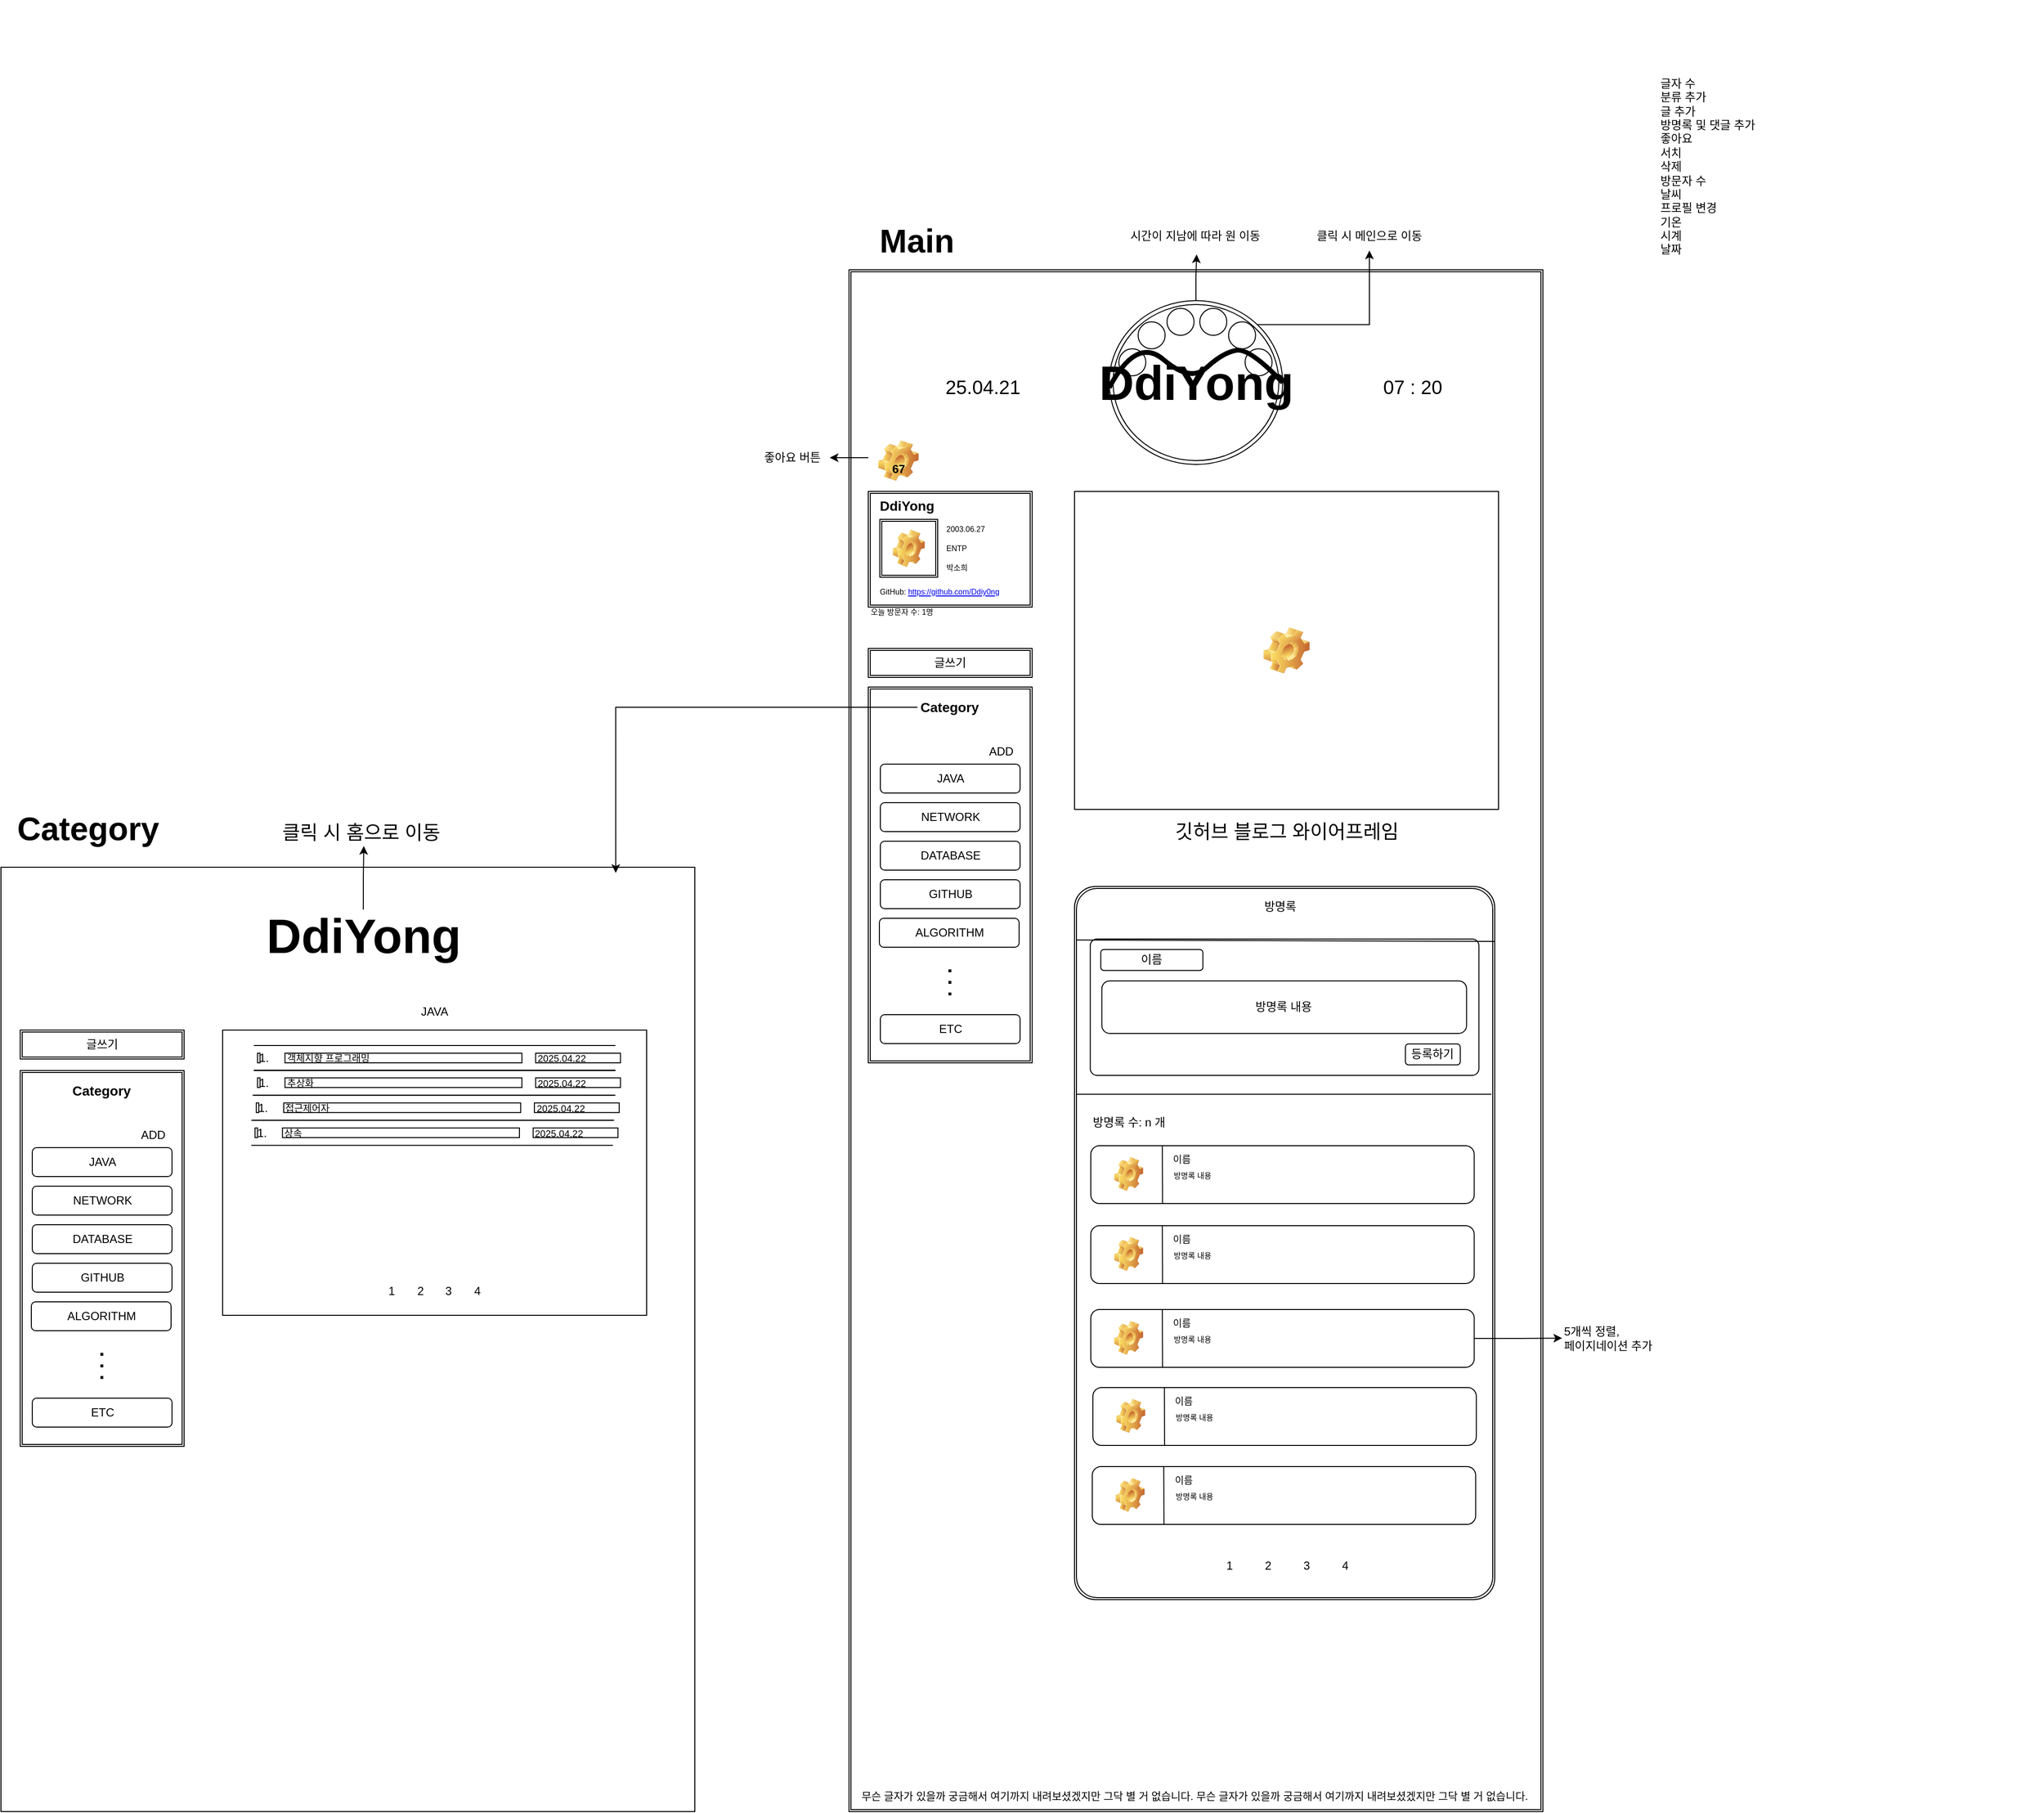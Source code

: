 <mxfile version="26.2.13">
  <diagram name="페이지-1" id="YrowKhC8XpGCi4Z3ZPlr">
    <mxGraphModel dx="5003" dy="3465" grid="1" gridSize="10" guides="1" tooltips="1" connect="1" arrows="1" fold="1" page="1" pageScale="1" pageWidth="827" pageHeight="1169" math="0" shadow="0">
      <root>
        <mxCell id="0" />
        <mxCell id="1" parent="0" />
        <mxCell id="Sn3K7tCNImUQR9wXchcU-63" value="시간이 지남에 따라 원 이동" style="text;html=1;align=left;verticalAlign=middle;whiteSpace=wrap;rounded=0;" parent="1" vertex="1">
          <mxGeometry x="650" y="210" width="140" height="30" as="geometry" />
        </mxCell>
        <mxCell id="Sn3K7tCNImUQR9wXchcU-102" value="Main" style="text;strokeColor=none;fillColor=none;html=1;fontSize=34;fontStyle=1;verticalAlign=middle;align=center;" parent="1" vertex="1">
          <mxGeometry x="360" y="200" width="140" height="60" as="geometry" />
        </mxCell>
        <mxCell id="Sn3K7tCNImUQR9wXchcU-20" value="" style="shape=ext;double=1;rounded=0;whiteSpace=wrap;html=1;movable=1;resizable=1;rotatable=1;deletable=1;editable=1;locked=0;connectable=1;" parent="1" vertex="1">
          <mxGeometry x="360" y="260" width="720" height="1600" as="geometry" />
        </mxCell>
        <mxCell id="Sn3K7tCNImUQR9wXchcU-21" value="" style="group;movable=1;resizable=1;rotatable=1;deletable=1;editable=1;locked=0;connectable=1;" parent="1" vertex="1" connectable="0">
          <mxGeometry x="380" y="490" width="170" height="160" as="geometry" />
        </mxCell>
        <mxCell id="Sn3K7tCNImUQR9wXchcU-5" value="" style="shape=ext;double=1;rounded=0;whiteSpace=wrap;html=1;movable=1;resizable=1;rotatable=1;deletable=1;editable=1;locked=0;connectable=1;" parent="Sn3K7tCNImUQR9wXchcU-21" vertex="1">
          <mxGeometry width="170" height="120" as="geometry" />
        </mxCell>
        <mxCell id="Sn3K7tCNImUQR9wXchcU-6" value="" style="shape=ext;double=1;rounded=0;whiteSpace=wrap;html=1;movable=1;resizable=1;rotatable=1;deletable=1;editable=1;locked=0;connectable=1;" parent="Sn3K7tCNImUQR9wXchcU-21" vertex="1">
          <mxGeometry y="163" width="170" height="30" as="geometry" />
        </mxCell>
        <mxCell id="Sn3K7tCNImUQR9wXchcU-10" value="DdiYong" style="text;html=1;align=left;verticalAlign=middle;whiteSpace=wrap;rounded=0;fontSize=14;fontStyle=1;movable=1;resizable=1;rotatable=1;deletable=1;editable=1;locked=0;connectable=1;" parent="Sn3K7tCNImUQR9wXchcU-21" vertex="1">
          <mxGeometry x="10" y="5" width="60" height="20" as="geometry" />
        </mxCell>
        <mxCell id="Sn3K7tCNImUQR9wXchcU-11" value="2003.06.27" style="text;html=1;align=left;verticalAlign=middle;whiteSpace=wrap;rounded=0;fontSize=8;movable=1;resizable=1;rotatable=1;deletable=1;editable=1;locked=0;connectable=1;" parent="Sn3K7tCNImUQR9wXchcU-21" vertex="1">
          <mxGeometry x="79" y="29" width="60" height="20" as="geometry" />
        </mxCell>
        <mxCell id="Sn3K7tCNImUQR9wXchcU-13" value="ENTP" style="text;html=1;align=left;verticalAlign=middle;whiteSpace=wrap;rounded=0;fontSize=8;movable=1;resizable=1;rotatable=1;deletable=1;editable=1;locked=0;connectable=1;" parent="Sn3K7tCNImUQR9wXchcU-21" vertex="1">
          <mxGeometry x="79" y="49" width="60" height="20" as="geometry" />
        </mxCell>
        <mxCell id="Sn3K7tCNImUQR9wXchcU-14" value="박소희" style="text;html=1;align=left;verticalAlign=middle;whiteSpace=wrap;rounded=0;fontSize=8;movable=1;resizable=1;rotatable=1;deletable=1;editable=1;locked=0;connectable=1;" parent="Sn3K7tCNImUQR9wXchcU-21" vertex="1">
          <mxGeometry x="79" y="69" width="60" height="20" as="geometry" />
        </mxCell>
        <mxCell id="Sn3K7tCNImUQR9wXchcU-15" value="GitHub:&amp;nbsp;&lt;a href=&quot;https://github.com/Ddiy0ng&quot;&gt;https://github.com/Ddiy0ng&lt;/a&gt;" style="text;html=1;align=left;verticalAlign=middle;whiteSpace=wrap;rounded=0;fontSize=8;movable=1;resizable=1;rotatable=1;deletable=1;editable=1;locked=0;connectable=1;" parent="Sn3K7tCNImUQR9wXchcU-21" vertex="1">
          <mxGeometry x="10" y="89" width="160" height="30" as="geometry" />
        </mxCell>
        <mxCell id="Sn3K7tCNImUQR9wXchcU-17" value="" style="group;movable=1;resizable=1;rotatable=1;deletable=1;editable=1;locked=0;connectable=1;" parent="Sn3K7tCNImUQR9wXchcU-21" vertex="1" connectable="0">
          <mxGeometry x="12" y="29" width="60" height="60" as="geometry" />
        </mxCell>
        <mxCell id="Sn3K7tCNImUQR9wXchcU-8" value="" style="shape=ext;double=1;rounded=0;whiteSpace=wrap;html=1;movable=1;resizable=1;rotatable=1;deletable=1;editable=1;locked=0;connectable=1;" parent="Sn3K7tCNImUQR9wXchcU-17" vertex="1">
          <mxGeometry width="60" height="60" as="geometry" />
        </mxCell>
        <mxCell id="Sn3K7tCNImUQR9wXchcU-16" value="" style="shape=image;html=1;verticalLabelPosition=bottom;verticalAlign=top;imageAspect=1;aspect=fixed;image=img/clipart/Gear_128x128.png;movable=1;resizable=1;rotatable=1;deletable=1;editable=1;locked=0;connectable=1;" parent="Sn3K7tCNImUQR9wXchcU-17" vertex="1">
          <mxGeometry x="13.37" y="10.5" width="33.25" height="39" as="geometry" />
        </mxCell>
        <mxCell id="Pu8GZ8M2YugxNcWVV9vY-5" value="글쓰기" style="text;html=1;align=center;verticalAlign=middle;whiteSpace=wrap;rounded=0;" vertex="1" parent="Sn3K7tCNImUQR9wXchcU-21">
          <mxGeometry x="55" y="163" width="60" height="30" as="geometry" />
        </mxCell>
        <mxCell id="Sn3K7tCNImUQR9wXchcU-4" value="" style="shape=ext;double=1;rounded=0;whiteSpace=wrap;html=1;movable=1;resizable=1;rotatable=1;deletable=1;editable=1;locked=0;connectable=1;" parent="1" vertex="1">
          <mxGeometry x="380" y="693" width="170" height="390" as="geometry" />
        </mxCell>
        <mxCell id="Sn3K7tCNImUQR9wXchcU-27" value="무슨 글자가 있을까 궁금해서 여기까지 내려보셨겠지만 그닥 별 거 없습니다. 무슨 글자가 있을까 궁금해서 여기까지 내려보셨겠지만 그닥 별 거 없습니다." style="text;html=1;align=left;verticalAlign=middle;whiteSpace=wrap;rounded=0;fontSize=11;movable=1;resizable=1;rotatable=1;deletable=1;editable=1;locked=0;connectable=1;" parent="1" vertex="1">
          <mxGeometry x="371" y="1830" width="698" height="27" as="geometry" />
        </mxCell>
        <mxCell id="Sn3K7tCNImUQR9wXchcU-22" value="&lt;font style=&quot;font-size: 20px;&quot;&gt;깃허브 블로그 와이어프레임&lt;/font&gt;" style="icon;html=1;image=img/clipart/Gear_128x128.png;rounded=0;movable=1;resizable=1;rotatable=1;deletable=1;editable=1;locked=0;connectable=1;" parent="1" vertex="1">
          <mxGeometry x="594" y="490" width="440" height="330" as="geometry" />
        </mxCell>
        <mxCell id="Sn3K7tCNImUQR9wXchcU-45" value="" style="group" parent="1" vertex="1" connectable="0">
          <mxGeometry x="630" y="292" width="180" height="178" as="geometry" />
        </mxCell>
        <mxCell id="Sn3K7tCNImUQR9wXchcU-41" value="" style="ellipse;shape=doubleEllipse;whiteSpace=wrap;html=1;container=1;" parent="Sn3K7tCNImUQR9wXchcU-45" vertex="1">
          <mxGeometry width="180" height="170" as="geometry" />
        </mxCell>
        <mxCell id="Sn3K7tCNImUQR9wXchcU-56" value="" style="ellipse;whiteSpace=wrap;html=1;aspect=fixed;" parent="Sn3K7tCNImUQR9wXchcU-41" vertex="1">
          <mxGeometry x="123.88" y="22" width="28" height="28" as="geometry" />
        </mxCell>
        <mxCell id="Sn3K7tCNImUQR9wXchcU-58" value="" style="ellipse;whiteSpace=wrap;html=1;aspect=fixed;" parent="Sn3K7tCNImUQR9wXchcU-41" vertex="1">
          <mxGeometry x="94" y="8" width="28" height="28" as="geometry" />
        </mxCell>
        <mxCell id="Sn3K7tCNImUQR9wXchcU-60" value="" style="ellipse;whiteSpace=wrap;html=1;aspect=fixed;" parent="Sn3K7tCNImUQR9wXchcU-41" vertex="1">
          <mxGeometry x="30" y="22" width="28" height="28" as="geometry" />
        </mxCell>
        <mxCell id="Sn3K7tCNImUQR9wXchcU-52" value="" style="ellipse;whiteSpace=wrap;html=1;aspect=fixed;" parent="Sn3K7tCNImUQR9wXchcU-45" vertex="1">
          <mxGeometry x="141" y="50" width="28" height="28" as="geometry" />
        </mxCell>
        <mxCell id="Sn3K7tCNImUQR9wXchcU-59" value="" style="ellipse;whiteSpace=wrap;html=1;aspect=fixed;" parent="Sn3K7tCNImUQR9wXchcU-45" vertex="1">
          <mxGeometry x="60" y="8" width="28" height="28" as="geometry" />
        </mxCell>
        <mxCell id="Sn3K7tCNImUQR9wXchcU-61" value="" style="ellipse;whiteSpace=wrap;html=1;aspect=fixed;" parent="Sn3K7tCNImUQR9wXchcU-45" vertex="1">
          <mxGeometry x="10" y="50" width="28" height="28" as="geometry" />
        </mxCell>
        <mxCell id="Sn3K7tCNImUQR9wXchcU-34" value="" style="curved=1;endArrow=none;html=1;rounded=0;startFill=0;strokeColor=light-dark(#000000,#0C376B);strokeWidth=5;entryX=1;entryY=0.5;entryDx=0;entryDy=0;" parent="Sn3K7tCNImUQR9wXchcU-45" target="Sn3K7tCNImUQR9wXchcU-41" edge="1">
          <mxGeometry width="50" height="50" relative="1" as="geometry">
            <mxPoint y="90.312" as="sourcePoint" />
            <mxPoint x="168.188" y="85" as="targetPoint" />
            <Array as="points">
              <mxPoint x="28.125" y="37.188" />
              <mxPoint x="84.375" y="85" />
              <mxPoint x="117.562" y="54.188" />
              <mxPoint x="145.688" y="48.875" />
            </Array>
          </mxGeometry>
        </mxCell>
        <mxCell id="Sn3K7tCNImUQR9wXchcU-42" value="DdiYong" style="text;strokeColor=none;fillColor=none;html=1;fontSize=50;fontStyle=1;verticalAlign=middle;align=center;movable=1;resizable=1;rotatable=1;deletable=1;editable=1;locked=0;connectable=1;" parent="Sn3K7tCNImUQR9wXchcU-45" vertex="1">
          <mxGeometry x="28.125" y="58.443" width="123.75" height="53.125" as="geometry" />
        </mxCell>
        <mxCell id="Sn3K7tCNImUQR9wXchcU-53" value="07 : 20" style="text;html=1;align=center;verticalAlign=middle;whiteSpace=wrap;rounded=0;fontSize=20;" parent="1" vertex="1">
          <mxGeometry x="880" y="341" width="130" height="80" as="geometry" />
        </mxCell>
        <mxCell id="Sn3K7tCNImUQR9wXchcU-54" value="25.04.21" style="text;html=1;align=center;verticalAlign=middle;whiteSpace=wrap;rounded=0;fontSize=20;" parent="1" vertex="1">
          <mxGeometry x="434" y="341" width="130" height="80" as="geometry" />
        </mxCell>
        <mxCell id="Sn3K7tCNImUQR9wXchcU-99" value="" style="group" parent="1" vertex="1" connectable="0">
          <mxGeometry x="594" y="900" width="436.0" height="840" as="geometry" />
        </mxCell>
        <mxCell id="Sn3K7tCNImUQR9wXchcU-67" value="" style="shape=ext;double=1;rounded=1;whiteSpace=wrap;html=1;arcSize=5;" parent="Sn3K7tCNImUQR9wXchcU-99" vertex="1">
          <mxGeometry width="436" height="740" as="geometry" />
        </mxCell>
        <mxCell id="Sn3K7tCNImUQR9wXchcU-79" value="" style="group" parent="Sn3K7tCNImUQR9wXchcU-99" connectable="0" vertex="1">
          <mxGeometry x="2.06" y="4.356" width="430.55" height="211.244" as="geometry" />
        </mxCell>
        <mxCell id="Sn3K7tCNImUQR9wXchcU-80" value="방명록" style="text;html=1;align=center;verticalAlign=middle;whiteSpace=wrap;rounded=0;" parent="Sn3K7tCNImUQR9wXchcU-79" vertex="1">
          <mxGeometry x="179.305" width="65.4" height="32.667" as="geometry" />
        </mxCell>
        <mxCell id="Sn3K7tCNImUQR9wXchcU-82" value="" style="group" parent="Sn3K7tCNImUQR9wXchcU-79" vertex="1" connectable="0">
          <mxGeometry x="14.29" y="50.089" width="403.3" height="141.556" as="geometry" />
        </mxCell>
        <mxCell id="Sn3K7tCNImUQR9wXchcU-83" value="" style="rounded=1;whiteSpace=wrap;html=1;arcSize=5;" parent="Sn3K7tCNImUQR9wXchcU-82" vertex="1">
          <mxGeometry width="403.3" height="141.556" as="geometry" />
        </mxCell>
        <mxCell id="Sn3K7tCNImUQR9wXchcU-84" value="방명록 내용" style="rounded=1;whiteSpace=wrap;html=1;" parent="Sn3K7tCNImUQR9wXchcU-82" vertex="1">
          <mxGeometry x="11.99" y="43.556" width="378.47" height="54.444" as="geometry" />
        </mxCell>
        <mxCell id="Sn3K7tCNImUQR9wXchcU-85" value="이름" style="rounded=1;whiteSpace=wrap;html=1;" parent="Sn3K7tCNImUQR9wXchcU-82" vertex="1">
          <mxGeometry x="10.9" y="10.889" width="105.97" height="21.778" as="geometry" />
        </mxCell>
        <mxCell id="Sn3K7tCNImUQR9wXchcU-86" value="등록하기" style="rounded=1;whiteSpace=wrap;html=1;" parent="Sn3K7tCNImUQR9wXchcU-82" vertex="1">
          <mxGeometry x="327" y="108.889" width="56.92" height="21.778" as="geometry" />
        </mxCell>
        <mxCell id="Sn3K7tCNImUQR9wXchcU-87" value="" style="endArrow=none;html=1;rounded=0;" parent="Sn3K7tCNImUQR9wXchcU-79" edge="1">
          <mxGeometry width="50" height="50" relative="1" as="geometry">
            <mxPoint y="211.244" as="sourcePoint" />
            <mxPoint x="430.55" y="211.244" as="targetPoint" />
          </mxGeometry>
        </mxCell>
        <mxCell id="Sn3K7tCNImUQR9wXchcU-88" value="" style="group" parent="Sn3K7tCNImUQR9wXchcU-99" vertex="1" connectable="0">
          <mxGeometry x="16.9" y="269.002" width="414.2" height="142.314" as="geometry" />
        </mxCell>
        <mxCell id="Sn3K7tCNImUQR9wXchcU-202" value="" style="group" parent="Sn3K7tCNImUQR9wXchcU-88" vertex="1" connectable="0">
          <mxGeometry y="-1.997" width="397.85" height="61.997" as="geometry" />
        </mxCell>
        <mxCell id="Sn3K7tCNImUQR9wXchcU-90" value="" style="rounded=1;whiteSpace=wrap;html=1;container=0;" parent="Sn3K7tCNImUQR9wXchcU-202" vertex="1">
          <mxGeometry y="1.997" width="397.85" height="60" as="geometry" />
        </mxCell>
        <mxCell id="Sn3K7tCNImUQR9wXchcU-92" value="이름" style="text;html=1;align=center;verticalAlign=middle;whiteSpace=wrap;rounded=0;fontSize=10;container=0;" parent="Sn3K7tCNImUQR9wXchcU-202" vertex="1">
          <mxGeometry x="62.2" width="65.4" height="32.667" as="geometry" />
        </mxCell>
        <mxCell id="Sn3K7tCNImUQR9wXchcU-73" value="방명록 내용" style="text;html=1;align=center;verticalAlign=middle;whiteSpace=wrap;rounded=0;fontSize=8;container=0;" parent="Sn3K7tCNImUQR9wXchcU-202" vertex="1">
          <mxGeometry x="40.2" y="16.331" width="130.8" height="32.667" as="geometry" />
        </mxCell>
        <mxCell id="Sn3K7tCNImUQR9wXchcU-199" value="" style="endArrow=none;html=1;rounded=0;exitX=0.187;exitY=0.994;exitDx=0;exitDy=0;exitPerimeter=0;" parent="Sn3K7tCNImUQR9wXchcU-202" source="Sn3K7tCNImUQR9wXchcU-90" edge="1">
          <mxGeometry width="50" height="50" relative="1" as="geometry">
            <mxPoint x="74.2" y="58.974" as="sourcePoint" />
            <mxPoint x="74.2" y="1.974" as="targetPoint" />
          </mxGeometry>
        </mxCell>
        <mxCell id="Sn3K7tCNImUQR9wXchcU-200" value="" style="shape=image;html=1;verticalLabelPosition=bottom;verticalAlign=top;imageAspect=1;aspect=fixed;image=img/clipart/Gear_128x128.png;container=0;" parent="Sn3K7tCNImUQR9wXchcU-202" vertex="1">
          <mxGeometry x="24.2" y="13.657" width="30.13" height="35.34" as="geometry" />
        </mxCell>
        <mxCell id="Sn3K7tCNImUQR9wXchcU-81" value="" style="endArrow=none;html=1;rounded=0;exitX=0.004;exitY=0.075;exitDx=0;exitDy=0;exitPerimeter=0;elbow=vertical;entryX=1.001;entryY=0.077;entryDx=0;entryDy=0;entryPerimeter=0;" parent="Sn3K7tCNImUQR9wXchcU-99" source="Sn3K7tCNImUQR9wXchcU-67" target="Sn3K7tCNImUQR9wXchcU-67" edge="1">
          <mxGeometry width="50" height="50" relative="1" as="geometry">
            <mxPoint x="13.08" y="26.863" as="sourcePoint" />
            <mxPoint x="425.1" y="27.222" as="targetPoint" />
          </mxGeometry>
        </mxCell>
        <mxCell id="Sn3K7tCNImUQR9wXchcU-201" value="방명록 수: n 개" style="text;html=1;align=left;verticalAlign=middle;whiteSpace=wrap;rounded=0;" parent="Sn3K7tCNImUQR9wXchcU-99" vertex="1">
          <mxGeometry x="16.9" y="230" width="143.1" height="30" as="geometry" />
        </mxCell>
        <mxCell id="Sn3K7tCNImUQR9wXchcU-204" value="" style="group" parent="Sn3K7tCNImUQR9wXchcU-99" vertex="1" connectable="0">
          <mxGeometry x="16.9" y="349.996" width="397.85" height="61.997" as="geometry" />
        </mxCell>
        <mxCell id="Sn3K7tCNImUQR9wXchcU-205" value="" style="rounded=1;whiteSpace=wrap;html=1;container=0;" parent="Sn3K7tCNImUQR9wXchcU-204" vertex="1">
          <mxGeometry y="1.997" width="397.85" height="60" as="geometry" />
        </mxCell>
        <mxCell id="Sn3K7tCNImUQR9wXchcU-206" value="이름" style="text;html=1;align=center;verticalAlign=middle;whiteSpace=wrap;rounded=0;fontSize=10;container=0;" parent="Sn3K7tCNImUQR9wXchcU-204" vertex="1">
          <mxGeometry x="62.2" width="65.4" height="32.667" as="geometry" />
        </mxCell>
        <mxCell id="Sn3K7tCNImUQR9wXchcU-207" value="방명록 내용" style="text;html=1;align=center;verticalAlign=middle;whiteSpace=wrap;rounded=0;fontSize=8;container=0;" parent="Sn3K7tCNImUQR9wXchcU-204" vertex="1">
          <mxGeometry x="40.2" y="16.331" width="130.8" height="32.667" as="geometry" />
        </mxCell>
        <mxCell id="Sn3K7tCNImUQR9wXchcU-208" value="" style="endArrow=none;html=1;rounded=0;exitX=0.187;exitY=0.994;exitDx=0;exitDy=0;exitPerimeter=0;" parent="Sn3K7tCNImUQR9wXchcU-204" source="Sn3K7tCNImUQR9wXchcU-205" edge="1">
          <mxGeometry width="50" height="50" relative="1" as="geometry">
            <mxPoint x="74.2" y="58.974" as="sourcePoint" />
            <mxPoint x="74.2" y="1.974" as="targetPoint" />
          </mxGeometry>
        </mxCell>
        <mxCell id="Sn3K7tCNImUQR9wXchcU-209" value="" style="shape=image;html=1;verticalLabelPosition=bottom;verticalAlign=top;imageAspect=1;aspect=fixed;image=img/clipart/Gear_128x128.png;container=0;" parent="Sn3K7tCNImUQR9wXchcU-204" vertex="1">
          <mxGeometry x="24.2" y="13.657" width="30.13" height="35.34" as="geometry" />
        </mxCell>
        <mxCell id="Sn3K7tCNImUQR9wXchcU-210" value="" style="group" parent="Sn3K7tCNImUQR9wXchcU-99" vertex="1" connectable="0">
          <mxGeometry x="16.9" y="436.996" width="397.85" height="61.997" as="geometry" />
        </mxCell>
        <mxCell id="Sn3K7tCNImUQR9wXchcU-211" value="" style="rounded=1;whiteSpace=wrap;html=1;container=0;" parent="Sn3K7tCNImUQR9wXchcU-210" vertex="1">
          <mxGeometry y="1.997" width="397.85" height="60" as="geometry" />
        </mxCell>
        <mxCell id="Sn3K7tCNImUQR9wXchcU-212" value="이름" style="text;html=1;align=center;verticalAlign=middle;whiteSpace=wrap;rounded=0;fontSize=10;container=0;" parent="Sn3K7tCNImUQR9wXchcU-210" vertex="1">
          <mxGeometry x="62.2" width="65.4" height="32.667" as="geometry" />
        </mxCell>
        <mxCell id="Sn3K7tCNImUQR9wXchcU-213" value="방명록 내용" style="text;html=1;align=center;verticalAlign=middle;whiteSpace=wrap;rounded=0;fontSize=8;container=0;" parent="Sn3K7tCNImUQR9wXchcU-210" vertex="1">
          <mxGeometry x="40.2" y="16.331" width="130.8" height="32.667" as="geometry" />
        </mxCell>
        <mxCell id="Sn3K7tCNImUQR9wXchcU-214" value="" style="endArrow=none;html=1;rounded=0;exitX=0.187;exitY=0.994;exitDx=0;exitDy=0;exitPerimeter=0;" parent="Sn3K7tCNImUQR9wXchcU-210" source="Sn3K7tCNImUQR9wXchcU-211" edge="1">
          <mxGeometry width="50" height="50" relative="1" as="geometry">
            <mxPoint x="74.2" y="58.974" as="sourcePoint" />
            <mxPoint x="74.2" y="1.974" as="targetPoint" />
          </mxGeometry>
        </mxCell>
        <mxCell id="Sn3K7tCNImUQR9wXchcU-215" value="" style="shape=image;html=1;verticalLabelPosition=bottom;verticalAlign=top;imageAspect=1;aspect=fixed;image=img/clipart/Gear_128x128.png;container=0;" parent="Sn3K7tCNImUQR9wXchcU-210" vertex="1">
          <mxGeometry x="24.2" y="13.657" width="30.13" height="35.34" as="geometry" />
        </mxCell>
        <mxCell id="Sn3K7tCNImUQR9wXchcU-216" value="" style="group" parent="Sn3K7tCNImUQR9wXchcU-99" vertex="1" connectable="0">
          <mxGeometry x="19.07" y="517.996" width="397.85" height="61.997" as="geometry" />
        </mxCell>
        <mxCell id="Sn3K7tCNImUQR9wXchcU-217" value="" style="rounded=1;whiteSpace=wrap;html=1;container=0;" parent="Sn3K7tCNImUQR9wXchcU-216" vertex="1">
          <mxGeometry y="1.997" width="397.85" height="60" as="geometry" />
        </mxCell>
        <mxCell id="Sn3K7tCNImUQR9wXchcU-218" value="이름" style="text;html=1;align=center;verticalAlign=middle;whiteSpace=wrap;rounded=0;fontSize=10;container=0;" parent="Sn3K7tCNImUQR9wXchcU-216" vertex="1">
          <mxGeometry x="62.2" width="65.4" height="32.667" as="geometry" />
        </mxCell>
        <mxCell id="Sn3K7tCNImUQR9wXchcU-219" value="방명록 내용" style="text;html=1;align=center;verticalAlign=middle;whiteSpace=wrap;rounded=0;fontSize=8;container=0;" parent="Sn3K7tCNImUQR9wXchcU-216" vertex="1">
          <mxGeometry x="40.2" y="16.331" width="130.8" height="32.667" as="geometry" />
        </mxCell>
        <mxCell id="Sn3K7tCNImUQR9wXchcU-220" value="" style="endArrow=none;html=1;rounded=0;exitX=0.187;exitY=0.994;exitDx=0;exitDy=0;exitPerimeter=0;" parent="Sn3K7tCNImUQR9wXchcU-216" source="Sn3K7tCNImUQR9wXchcU-217" edge="1">
          <mxGeometry width="50" height="50" relative="1" as="geometry">
            <mxPoint x="74.2" y="58.974" as="sourcePoint" />
            <mxPoint x="74.2" y="1.974" as="targetPoint" />
          </mxGeometry>
        </mxCell>
        <mxCell id="Sn3K7tCNImUQR9wXchcU-221" value="" style="shape=image;html=1;verticalLabelPosition=bottom;verticalAlign=top;imageAspect=1;aspect=fixed;image=img/clipart/Gear_128x128.png;container=0;" parent="Sn3K7tCNImUQR9wXchcU-216" vertex="1">
          <mxGeometry x="24.2" y="13.657" width="30.13" height="35.34" as="geometry" />
        </mxCell>
        <mxCell id="Sn3K7tCNImUQR9wXchcU-222" value="" style="group" parent="Sn3K7tCNImUQR9wXchcU-99" vertex="1" connectable="0">
          <mxGeometry x="18.41" y="599.996" width="397.85" height="61.997" as="geometry" />
        </mxCell>
        <mxCell id="Sn3K7tCNImUQR9wXchcU-223" value="" style="rounded=1;whiteSpace=wrap;html=1;container=0;" parent="Sn3K7tCNImUQR9wXchcU-222" vertex="1">
          <mxGeometry y="1.997" width="397.85" height="60" as="geometry" />
        </mxCell>
        <mxCell id="Sn3K7tCNImUQR9wXchcU-224" value="이름" style="text;html=1;align=center;verticalAlign=middle;whiteSpace=wrap;rounded=0;fontSize=10;container=0;" parent="Sn3K7tCNImUQR9wXchcU-222" vertex="1">
          <mxGeometry x="62.2" width="65.4" height="32.667" as="geometry" />
        </mxCell>
        <mxCell id="Sn3K7tCNImUQR9wXchcU-225" value="방명록 내용" style="text;html=1;align=center;verticalAlign=middle;whiteSpace=wrap;rounded=0;fontSize=8;container=0;" parent="Sn3K7tCNImUQR9wXchcU-222" vertex="1">
          <mxGeometry x="40.2" y="16.331" width="130.8" height="32.667" as="geometry" />
        </mxCell>
        <mxCell id="Sn3K7tCNImUQR9wXchcU-226" value="" style="endArrow=none;html=1;rounded=0;exitX=0.187;exitY=0.994;exitDx=0;exitDy=0;exitPerimeter=0;" parent="Sn3K7tCNImUQR9wXchcU-222" source="Sn3K7tCNImUQR9wXchcU-223" edge="1">
          <mxGeometry width="50" height="50" relative="1" as="geometry">
            <mxPoint x="74.2" y="58.974" as="sourcePoint" />
            <mxPoint x="74.2" y="1.974" as="targetPoint" />
          </mxGeometry>
        </mxCell>
        <mxCell id="Sn3K7tCNImUQR9wXchcU-227" value="" style="shape=image;html=1;verticalLabelPosition=bottom;verticalAlign=top;imageAspect=1;aspect=fixed;image=img/clipart/Gear_128x128.png;container=0;" parent="Sn3K7tCNImUQR9wXchcU-222" vertex="1">
          <mxGeometry x="24.2" y="13.657" width="30.13" height="35.34" as="geometry" />
        </mxCell>
        <mxCell id="Sn3K7tCNImUQR9wXchcU-177" value="" style="group" parent="1" vertex="1" connectable="0">
          <mxGeometry x="745" y="1590" width="140" height="30" as="geometry" />
        </mxCell>
        <mxCell id="Sn3K7tCNImUQR9wXchcU-104" value="1" style="text;html=1;align=center;verticalAlign=middle;whiteSpace=wrap;rounded=0;" parent="Sn3K7tCNImUQR9wXchcU-177" vertex="1">
          <mxGeometry width="20" height="30" as="geometry" />
        </mxCell>
        <mxCell id="Sn3K7tCNImUQR9wXchcU-105" value="2" style="text;html=1;align=center;verticalAlign=middle;whiteSpace=wrap;rounded=0;" parent="Sn3K7tCNImUQR9wXchcU-177" vertex="1">
          <mxGeometry x="40" width="20" height="30" as="geometry" />
        </mxCell>
        <mxCell id="Sn3K7tCNImUQR9wXchcU-108" value="3" style="text;html=1;align=center;verticalAlign=middle;whiteSpace=wrap;rounded=0;" parent="Sn3K7tCNImUQR9wXchcU-177" vertex="1">
          <mxGeometry x="80" width="20" height="30" as="geometry" />
        </mxCell>
        <mxCell id="Sn3K7tCNImUQR9wXchcU-174" value="4" style="text;html=1;align=center;verticalAlign=middle;whiteSpace=wrap;rounded=0;" parent="Sn3K7tCNImUQR9wXchcU-177" vertex="1">
          <mxGeometry x="120" width="20" height="30" as="geometry" />
        </mxCell>
        <mxCell id="Sn3K7tCNImUQR9wXchcU-179" value="클릭 시 메인으로 이동" style="text;html=1;align=center;verticalAlign=middle;whiteSpace=wrap;rounded=0;" parent="1" vertex="1">
          <mxGeometry x="840" y="210" width="120" height="30" as="geometry" />
        </mxCell>
        <mxCell id="Sn3K7tCNImUQR9wXchcU-178" style="edgeStyle=orthogonalEdgeStyle;rounded=0;orthogonalLoop=1;jettySize=auto;html=1;exitX=1;exitY=0;exitDx=0;exitDy=0;" parent="1" source="Sn3K7tCNImUQR9wXchcU-41" target="Sn3K7tCNImUQR9wXchcU-179" edge="1">
          <mxGeometry relative="1" as="geometry">
            <mxPoint x="930" y="190" as="targetPoint" />
          </mxGeometry>
        </mxCell>
        <mxCell id="Sn3K7tCNImUQR9wXchcU-65" style="edgeStyle=orthogonalEdgeStyle;rounded=0;orthogonalLoop=1;jettySize=auto;html=1;exitX=0.5;exitY=0;exitDx=0;exitDy=0;entryX=0.505;entryY=1.135;entryDx=0;entryDy=0;entryPerimeter=0;" parent="1" source="Sn3K7tCNImUQR9wXchcU-41" target="Sn3K7tCNImUQR9wXchcU-63" edge="1">
          <mxGeometry relative="1" as="geometry" />
        </mxCell>
        <mxCell id="Sn3K7tCNImUQR9wXchcU-181" value="Category" style="text;strokeColor=none;fillColor=none;html=1;fontSize=14;fontStyle=1;verticalAlign=middle;align=center;" parent="1" vertex="1">
          <mxGeometry x="431" y="694" width="66" height="40" as="geometry" />
        </mxCell>
        <mxCell id="Sn3K7tCNImUQR9wXchcU-186" value="JAVA" style="rounded=1;whiteSpace=wrap;html=1;" parent="1" vertex="1">
          <mxGeometry x="392.5" y="773" width="145" height="30" as="geometry" />
        </mxCell>
        <mxCell id="Sn3K7tCNImUQR9wXchcU-187" value="NETWORK" style="rounded=1;whiteSpace=wrap;html=1;" parent="1" vertex="1">
          <mxGeometry x="392.5" y="813" width="145" height="30" as="geometry" />
        </mxCell>
        <mxCell id="Sn3K7tCNImUQR9wXchcU-189" value="ALGORITHM" style="rounded=1;whiteSpace=wrap;html=1;" parent="1" vertex="1">
          <mxGeometry x="391.5" y="933" width="145" height="30" as="geometry" />
        </mxCell>
        <mxCell id="Sn3K7tCNImUQR9wXchcU-190" value="GITHUB" style="rounded=1;whiteSpace=wrap;html=1;" parent="1" vertex="1">
          <mxGeometry x="392.5" y="893" width="145" height="30" as="geometry" />
        </mxCell>
        <mxCell id="Sn3K7tCNImUQR9wXchcU-191" value="DATABASE" style="rounded=1;whiteSpace=wrap;html=1;" parent="1" vertex="1">
          <mxGeometry x="392.5" y="853" width="145" height="30" as="geometry" />
        </mxCell>
        <mxCell id="Sn3K7tCNImUQR9wXchcU-193" value="" style="endArrow=none;dashed=1;html=1;dashPattern=1 3;strokeWidth=3;rounded=0;spacing=6;" parent="1" edge="1">
          <mxGeometry width="50" height="50" relative="1" as="geometry">
            <mxPoint x="464.69" y="1013" as="sourcePoint" />
            <mxPoint x="464.69" y="983" as="targetPoint" />
          </mxGeometry>
        </mxCell>
        <mxCell id="Sn3K7tCNImUQR9wXchcU-194" value="ETC" style="rounded=1;whiteSpace=wrap;html=1;" parent="1" vertex="1">
          <mxGeometry x="392.5" y="1033" width="145" height="30" as="geometry" />
        </mxCell>
        <mxCell id="Sn3K7tCNImUQR9wXchcU-195" value="ADD" style="text;html=1;align=center;verticalAlign=middle;whiteSpace=wrap;rounded=0;fontSize=12;" parent="1" vertex="1">
          <mxGeometry x="500" y="750" width="35.5" height="20" as="geometry" />
        </mxCell>
        <mxCell id="Sn3K7tCNImUQR9wXchcU-229" value="글자 수&lt;div&gt;분류 추가&lt;/div&gt;&lt;div&gt;글 추가&lt;/div&gt;&lt;div&gt;방명록 및 댓글 추가&lt;/div&gt;&lt;div&gt;좋아요&lt;/div&gt;&lt;div&gt;서치&lt;/div&gt;&lt;div&gt;삭제&lt;/div&gt;&lt;div&gt;방문자 수&lt;/div&gt;&lt;div&gt;날씨&lt;/div&gt;&lt;div&gt;프로필 변경&lt;/div&gt;&lt;div&gt;기온&lt;/div&gt;&lt;div&gt;시계&lt;/div&gt;&lt;div&gt;날짜&lt;/div&gt;&lt;div&gt;&lt;br&gt;&lt;/div&gt;" style="text;html=1;align=left;verticalAlign=middle;whiteSpace=wrap;rounded=0;" parent="1" vertex="1">
          <mxGeometry x="1200" y="-20" width="399" height="360" as="geometry" />
        </mxCell>
        <mxCell id="Pu8GZ8M2YugxNcWVV9vY-3" style="edgeStyle=orthogonalEdgeStyle;rounded=0;orthogonalLoop=1;jettySize=auto;html=1;exitX=0;exitY=0.5;exitDx=0;exitDy=0;entryX=1;entryY=0.5;entryDx=0;entryDy=0;" edge="1" parent="1" source="Pu8GZ8M2YugxNcWVV9vY-1" target="Pu8GZ8M2YugxNcWVV9vY-2">
          <mxGeometry relative="1" as="geometry" />
        </mxCell>
        <mxCell id="Pu8GZ8M2YugxNcWVV9vY-1" value="67" style="label;whiteSpace=wrap;html=1;align=center;verticalAlign=bottom;spacingLeft=0;spacingBottom=4;imageAlign=center;imageVerticalAlign=top;image=img/clipart/Gear_128x128.png;strokeColor=none;" vertex="1" parent="1">
          <mxGeometry x="380" y="430" width="62.5" height="50" as="geometry" />
        </mxCell>
        <mxCell id="Pu8GZ8M2YugxNcWVV9vY-2" value="좋아요 버튼" style="text;html=1;align=left;verticalAlign=middle;whiteSpace=wrap;rounded=0;" vertex="1" parent="1">
          <mxGeometry x="270" y="440" width="70" height="30" as="geometry" />
        </mxCell>
        <mxCell id="Pu8GZ8M2YugxNcWVV9vY-54" value="5개씩 정렬,&lt;div&gt;페이지네이션 추가&lt;/div&gt;" style="text;html=1;align=left;verticalAlign=middle;whiteSpace=wrap;rounded=0;" vertex="1" parent="1">
          <mxGeometry x="1100" y="1353.73" width="160" height="30" as="geometry" />
        </mxCell>
        <mxCell id="Pu8GZ8M2YugxNcWVV9vY-53" style="edgeStyle=orthogonalEdgeStyle;rounded=0;orthogonalLoop=1;jettySize=auto;html=1;exitX=1;exitY=0.5;exitDx=0;exitDy=0;" edge="1" parent="1" source="Sn3K7tCNImUQR9wXchcU-211" target="Pu8GZ8M2YugxNcWVV9vY-54">
          <mxGeometry relative="1" as="geometry">
            <mxPoint x="1130" y="1368.727" as="targetPoint" />
          </mxGeometry>
        </mxCell>
        <mxCell id="Pu8GZ8M2YugxNcWVV9vY-72" value="" style="group" vertex="1" connectable="0" parent="1">
          <mxGeometry x="-520" y="810" width="720" height="1050" as="geometry" />
        </mxCell>
        <mxCell id="Pu8GZ8M2YugxNcWVV9vY-6" value="" style="rounded=0;whiteSpace=wrap;html=1;" vertex="1" parent="Pu8GZ8M2YugxNcWVV9vY-72">
          <mxGeometry y="70" width="720" height="980" as="geometry" />
        </mxCell>
        <mxCell id="Pu8GZ8M2YugxNcWVV9vY-52" style="edgeStyle=orthogonalEdgeStyle;rounded=0;orthogonalLoop=1;jettySize=auto;html=1;exitX=0.5;exitY=0;exitDx=0;exitDy=0;entryX=0.5;entryY=1;entryDx=0;entryDy=0;" edge="1" parent="Pu8GZ8M2YugxNcWVV9vY-72" source="Pu8GZ8M2YugxNcWVV9vY-50" target="Pu8GZ8M2YugxNcWVV9vY-51">
          <mxGeometry relative="1" as="geometry" />
        </mxCell>
        <mxCell id="Pu8GZ8M2YugxNcWVV9vY-50" value="DdiYong" style="text;strokeColor=none;fillColor=none;html=1;fontSize=50;fontStyle=1;verticalAlign=middle;align=center;movable=1;resizable=1;rotatable=1;deletable=1;editable=1;locked=0;connectable=1;" vertex="1" parent="Pu8GZ8M2YugxNcWVV9vY-72">
          <mxGeometry x="314.125" y="114.003" width="123.75" height="53.125" as="geometry" />
        </mxCell>
        <mxCell id="Pu8GZ8M2YugxNcWVV9vY-51" value="클릭 시 홈으로 이동" style="text;html=1;align=left;verticalAlign=middle;whiteSpace=wrap;rounded=0;fontSize=20;" vertex="1" parent="Pu8GZ8M2YugxNcWVV9vY-72">
          <mxGeometry x="290" y="18" width="173" height="30" as="geometry" />
        </mxCell>
        <mxCell id="Pu8GZ8M2YugxNcWVV9vY-55" value="" style="shape=ext;double=1;rounded=0;whiteSpace=wrap;html=1;movable=1;resizable=1;rotatable=1;deletable=1;editable=1;locked=0;connectable=1;" vertex="1" parent="Pu8GZ8M2YugxNcWVV9vY-72">
          <mxGeometry x="20" y="281" width="170" height="390" as="geometry" />
        </mxCell>
        <mxCell id="Pu8GZ8M2YugxNcWVV9vY-56" value="Category" style="text;strokeColor=none;fillColor=none;html=1;fontSize=14;fontStyle=1;verticalAlign=middle;align=center;" vertex="1" parent="Pu8GZ8M2YugxNcWVV9vY-72">
          <mxGeometry x="71" y="282" width="66" height="40" as="geometry" />
        </mxCell>
        <mxCell id="Pu8GZ8M2YugxNcWVV9vY-57" value="JAVA" style="rounded=1;whiteSpace=wrap;html=1;" vertex="1" parent="Pu8GZ8M2YugxNcWVV9vY-72">
          <mxGeometry x="32.5" y="361" width="145" height="30" as="geometry" />
        </mxCell>
        <mxCell id="Pu8GZ8M2YugxNcWVV9vY-58" value="NETWORK" style="rounded=1;whiteSpace=wrap;html=1;" vertex="1" parent="Pu8GZ8M2YugxNcWVV9vY-72">
          <mxGeometry x="32.5" y="401" width="145" height="30" as="geometry" />
        </mxCell>
        <mxCell id="Pu8GZ8M2YugxNcWVV9vY-59" value="ALGORITHM" style="rounded=1;whiteSpace=wrap;html=1;" vertex="1" parent="Pu8GZ8M2YugxNcWVV9vY-72">
          <mxGeometry x="31.5" y="521" width="145" height="30" as="geometry" />
        </mxCell>
        <mxCell id="Pu8GZ8M2YugxNcWVV9vY-60" value="GITHUB" style="rounded=1;whiteSpace=wrap;html=1;" vertex="1" parent="Pu8GZ8M2YugxNcWVV9vY-72">
          <mxGeometry x="32.5" y="481" width="145" height="30" as="geometry" />
        </mxCell>
        <mxCell id="Pu8GZ8M2YugxNcWVV9vY-61" value="DATABASE" style="rounded=1;whiteSpace=wrap;html=1;" vertex="1" parent="Pu8GZ8M2YugxNcWVV9vY-72">
          <mxGeometry x="32.5" y="441" width="145" height="30" as="geometry" />
        </mxCell>
        <mxCell id="Pu8GZ8M2YugxNcWVV9vY-62" value="" style="endArrow=none;dashed=1;html=1;dashPattern=1 3;strokeWidth=3;rounded=0;spacing=6;" edge="1" parent="Pu8GZ8M2YugxNcWVV9vY-72">
          <mxGeometry width="50" height="50" relative="1" as="geometry">
            <mxPoint x="104.69" y="601" as="sourcePoint" />
            <mxPoint x="104.69" y="571" as="targetPoint" />
          </mxGeometry>
        </mxCell>
        <mxCell id="Pu8GZ8M2YugxNcWVV9vY-63" value="ETC" style="rounded=1;whiteSpace=wrap;html=1;" vertex="1" parent="Pu8GZ8M2YugxNcWVV9vY-72">
          <mxGeometry x="32.5" y="621" width="145" height="30" as="geometry" />
        </mxCell>
        <mxCell id="Pu8GZ8M2YugxNcWVV9vY-64" value="ADD" style="text;html=1;align=center;verticalAlign=middle;whiteSpace=wrap;rounded=0;fontSize=12;" vertex="1" parent="Pu8GZ8M2YugxNcWVV9vY-72">
          <mxGeometry x="140" y="338" width="35.5" height="20" as="geometry" />
        </mxCell>
        <mxCell id="Pu8GZ8M2YugxNcWVV9vY-67" value="" style="group" vertex="1" connectable="0" parent="Pu8GZ8M2YugxNcWVV9vY-72">
          <mxGeometry x="230" y="205" width="440" height="330" as="geometry" />
        </mxCell>
        <mxCell id="Pu8GZ8M2YugxNcWVV9vY-8" value="" style="rounded=0;whiteSpace=wrap;html=1;container=1;" vertex="1" parent="Pu8GZ8M2YugxNcWVV9vY-67">
          <mxGeometry y="34" width="440" height="296" as="geometry" />
        </mxCell>
        <mxCell id="Pu8GZ8M2YugxNcWVV9vY-9" value="JAVA" style="text;html=1;align=center;verticalAlign=middle;whiteSpace=wrap;rounded=0;" vertex="1" parent="Pu8GZ8M2YugxNcWVV9vY-67">
          <mxGeometry x="181.176" width="77.647" height="30" as="geometry" />
        </mxCell>
        <mxCell id="Pu8GZ8M2YugxNcWVV9vY-16" value="" style="group" vertex="1" connectable="0" parent="Pu8GZ8M2YugxNcWVV9vY-67">
          <mxGeometry x="32.353" y="76" width="380.471" height="16" as="geometry" />
        </mxCell>
        <mxCell id="Pu8GZ8M2YugxNcWVV9vY-17" value="" style="endArrow=none;html=1;rounded=0;strokeColor=light-dark(#000000,#797979);" edge="1" parent="Pu8GZ8M2YugxNcWVV9vY-16">
          <mxGeometry width="50" height="50" relative="1" as="geometry">
            <mxPoint x="375.294" as="sourcePoint" />
            <mxPoint as="targetPoint" />
          </mxGeometry>
        </mxCell>
        <mxCell id="Pu8GZ8M2YugxNcWVV9vY-13" value="" style="endArrow=none;html=1;rounded=0;strokeColor=light-dark(#000000,#797979);" edge="1" parent="Pu8GZ8M2YugxNcWVV9vY-67">
          <mxGeometry width="50" height="50" relative="1" as="geometry">
            <mxPoint x="407.647" y="50" as="sourcePoint" />
            <mxPoint x="32.353" y="50" as="targetPoint" />
          </mxGeometry>
        </mxCell>
        <mxCell id="Pu8GZ8M2YugxNcWVV9vY-10" value="객체지향 프로그래밍" style="text;html=1;align=left;verticalAlign=middle;whiteSpace=wrap;rounded=0;strokeColor=light-dark(#000000,#151515);fontSize=10;" vertex="1" parent="Pu8GZ8M2YugxNcWVV9vY-67">
          <mxGeometry x="64.706" y="58" width="245.882" height="10" as="geometry" />
        </mxCell>
        <mxCell id="Pu8GZ8M2YugxNcWVV9vY-11" value="&lt;font style=&quot;color: light-dark(rgb(0, 0, 0), rgb(156, 156, 156));&quot;&gt;2025.04.22&lt;/font&gt;" style="text;html=1;align=left;verticalAlign=middle;whiteSpace=wrap;rounded=0;strokeColor=light-dark(#000000,#151515);fontSize=10;" vertex="1" parent="Pu8GZ8M2YugxNcWVV9vY-67">
          <mxGeometry x="324.824" y="58" width="88" height="10" as="geometry" />
        </mxCell>
        <mxCell id="Pu8GZ8M2YugxNcWVV9vY-12" value="1.&amp;nbsp;" style="text;html=1;align=left;verticalAlign=middle;whiteSpace=wrap;rounded=0;strokeColor=light-dark(#000000,#151515);" vertex="1" parent="Pu8GZ8M2YugxNcWVV9vY-67">
          <mxGeometry x="36.235" y="58" width="2.588" height="10" as="geometry" />
        </mxCell>
        <mxCell id="Pu8GZ8M2YugxNcWVV9vY-26" value="" style="group" vertex="1" connectable="0" parent="Pu8GZ8M2YugxNcWVV9vY-67">
          <mxGeometry x="32.353" y="101.61" width="380.471" height="16" as="geometry" />
        </mxCell>
        <mxCell id="Pu8GZ8M2YugxNcWVV9vY-27" value="" style="endArrow=none;html=1;rounded=0;strokeColor=light-dark(#000000,#797979);" edge="1" parent="Pu8GZ8M2YugxNcWVV9vY-26">
          <mxGeometry width="50" height="50" relative="1" as="geometry">
            <mxPoint x="375.294" as="sourcePoint" />
            <mxPoint as="targetPoint" />
          </mxGeometry>
        </mxCell>
        <mxCell id="Pu8GZ8M2YugxNcWVV9vY-28" value="" style="endArrow=none;html=1;rounded=0;strokeColor=light-dark(#000000,#797979);" edge="1" parent="Pu8GZ8M2YugxNcWVV9vY-67">
          <mxGeometry width="50" height="50" relative="1" as="geometry">
            <mxPoint x="407.647" y="75.61" as="sourcePoint" />
            <mxPoint x="32.353" y="75.61" as="targetPoint" />
          </mxGeometry>
        </mxCell>
        <mxCell id="Pu8GZ8M2YugxNcWVV9vY-29" value="추상화" style="text;html=1;align=left;verticalAlign=middle;whiteSpace=wrap;rounded=0;strokeColor=light-dark(#000000,#151515);fontSize=10;" vertex="1" parent="Pu8GZ8M2YugxNcWVV9vY-67">
          <mxGeometry x="64.706" y="83.61" width="245.882" height="10" as="geometry" />
        </mxCell>
        <mxCell id="Pu8GZ8M2YugxNcWVV9vY-30" value="&lt;font style=&quot;color: light-dark(rgb(0, 0, 0), rgb(156, 156, 156));&quot;&gt;2025.04.22&lt;/font&gt;" style="text;html=1;align=left;verticalAlign=middle;whiteSpace=wrap;rounded=0;strokeColor=light-dark(#000000,#151515);fontSize=10;" vertex="1" parent="Pu8GZ8M2YugxNcWVV9vY-67">
          <mxGeometry x="324.824" y="83.61" width="88" height="10" as="geometry" />
        </mxCell>
        <mxCell id="Pu8GZ8M2YugxNcWVV9vY-31" value="1.&amp;nbsp;" style="text;html=1;align=left;verticalAlign=middle;whiteSpace=wrap;rounded=0;strokeColor=light-dark(#000000,#151515);" vertex="1" parent="Pu8GZ8M2YugxNcWVV9vY-67">
          <mxGeometry x="36.235" y="83.61" width="2.588" height="10" as="geometry" />
        </mxCell>
        <mxCell id="Pu8GZ8M2YugxNcWVV9vY-32" value="" style="group" vertex="1" connectable="0" parent="Pu8GZ8M2YugxNcWVV9vY-67">
          <mxGeometry x="31.059" y="127.61" width="380.471" height="16" as="geometry" />
        </mxCell>
        <mxCell id="Pu8GZ8M2YugxNcWVV9vY-33" value="" style="endArrow=none;html=1;rounded=0;strokeColor=light-dark(#000000,#797979);" edge="1" parent="Pu8GZ8M2YugxNcWVV9vY-32">
          <mxGeometry width="50" height="50" relative="1" as="geometry">
            <mxPoint x="375.294" as="sourcePoint" />
            <mxPoint as="targetPoint" />
          </mxGeometry>
        </mxCell>
        <mxCell id="Pu8GZ8M2YugxNcWVV9vY-34" value="" style="endArrow=none;html=1;rounded=0;strokeColor=light-dark(#000000,#797979);" edge="1" parent="Pu8GZ8M2YugxNcWVV9vY-67">
          <mxGeometry width="50" height="50" relative="1" as="geometry">
            <mxPoint x="406.353" y="101.61" as="sourcePoint" />
            <mxPoint x="31.059" y="101.61" as="targetPoint" />
          </mxGeometry>
        </mxCell>
        <mxCell id="Pu8GZ8M2YugxNcWVV9vY-35" value="접근제어자" style="text;html=1;align=left;verticalAlign=middle;whiteSpace=wrap;rounded=0;strokeColor=light-dark(#000000,#151515);fontSize=10;" vertex="1" parent="Pu8GZ8M2YugxNcWVV9vY-67">
          <mxGeometry x="63.412" y="109.61" width="245.882" height="10" as="geometry" />
        </mxCell>
        <mxCell id="Pu8GZ8M2YugxNcWVV9vY-36" value="&lt;font style=&quot;color: light-dark(rgb(0, 0, 0), rgb(156, 156, 156));&quot;&gt;2025.04.22&lt;/font&gt;" style="text;html=1;align=left;verticalAlign=middle;whiteSpace=wrap;rounded=0;strokeColor=light-dark(#000000,#151515);fontSize=10;" vertex="1" parent="Pu8GZ8M2YugxNcWVV9vY-67">
          <mxGeometry x="323.529" y="109.61" width="88" height="10" as="geometry" />
        </mxCell>
        <mxCell id="Pu8GZ8M2YugxNcWVV9vY-37" value="1.&amp;nbsp;" style="text;html=1;align=left;verticalAlign=middle;whiteSpace=wrap;rounded=0;strokeColor=light-dark(#000000,#151515);" vertex="1" parent="Pu8GZ8M2YugxNcWVV9vY-67">
          <mxGeometry x="34.941" y="109.61" width="2.588" height="10" as="geometry" />
        </mxCell>
        <mxCell id="Pu8GZ8M2YugxNcWVV9vY-38" value="" style="group" vertex="1" connectable="0" parent="Pu8GZ8M2YugxNcWVV9vY-67">
          <mxGeometry x="29.765" y="153.61" width="380.471" height="16" as="geometry" />
        </mxCell>
        <mxCell id="Pu8GZ8M2YugxNcWVV9vY-39" value="" style="endArrow=none;html=1;rounded=0;strokeColor=light-dark(#000000,#797979);" edge="1" parent="Pu8GZ8M2YugxNcWVV9vY-38">
          <mxGeometry width="50" height="50" relative="1" as="geometry">
            <mxPoint x="375.294" as="sourcePoint" />
            <mxPoint as="targetPoint" />
          </mxGeometry>
        </mxCell>
        <mxCell id="Pu8GZ8M2YugxNcWVV9vY-40" value="" style="endArrow=none;html=1;rounded=0;strokeColor=light-dark(#000000,#797979);" edge="1" parent="Pu8GZ8M2YugxNcWVV9vY-67">
          <mxGeometry width="50" height="50" relative="1" as="geometry">
            <mxPoint x="405.059" y="127.61" as="sourcePoint" />
            <mxPoint x="29.765" y="127.61" as="targetPoint" />
          </mxGeometry>
        </mxCell>
        <mxCell id="Pu8GZ8M2YugxNcWVV9vY-41" value="상속" style="text;html=1;align=left;verticalAlign=middle;whiteSpace=wrap;rounded=0;strokeColor=light-dark(#000000,#151515);fontSize=10;" vertex="1" parent="Pu8GZ8M2YugxNcWVV9vY-67">
          <mxGeometry x="62.118" y="135.61" width="245.882" height="10" as="geometry" />
        </mxCell>
        <mxCell id="Pu8GZ8M2YugxNcWVV9vY-42" value="&lt;font style=&quot;color: light-dark(rgb(0, 0, 0), rgb(156, 156, 156));&quot;&gt;2025.04.22&lt;/font&gt;" style="text;html=1;align=left;verticalAlign=middle;whiteSpace=wrap;rounded=0;strokeColor=light-dark(#000000,#151515);fontSize=10;" vertex="1" parent="Pu8GZ8M2YugxNcWVV9vY-67">
          <mxGeometry x="322.235" y="135.61" width="88" height="10" as="geometry" />
        </mxCell>
        <mxCell id="Pu8GZ8M2YugxNcWVV9vY-43" value="1.&amp;nbsp;" style="text;html=1;align=left;verticalAlign=middle;whiteSpace=wrap;rounded=0;strokeColor=light-dark(#000000,#151515);" vertex="1" parent="Pu8GZ8M2YugxNcWVV9vY-67">
          <mxGeometry x="33.647" y="135.61" width="2.588" height="10" as="geometry" />
        </mxCell>
        <mxCell id="Pu8GZ8M2YugxNcWVV9vY-44" value="" style="group" vertex="1" connectable="0" parent="Pu8GZ8M2YugxNcWVV9vY-67">
          <mxGeometry x="168.235" y="290" width="103.529" height="30" as="geometry" />
        </mxCell>
        <mxCell id="Pu8GZ8M2YugxNcWVV9vY-45" value="1" style="text;html=1;align=center;verticalAlign=middle;whiteSpace=wrap;rounded=0;" vertex="1" parent="Pu8GZ8M2YugxNcWVV9vY-44">
          <mxGeometry width="14.79" height="30" as="geometry" />
        </mxCell>
        <mxCell id="Pu8GZ8M2YugxNcWVV9vY-46" value="2" style="text;html=1;align=center;verticalAlign=middle;whiteSpace=wrap;rounded=0;" vertex="1" parent="Pu8GZ8M2YugxNcWVV9vY-44">
          <mxGeometry x="29.58" width="14.79" height="30" as="geometry" />
        </mxCell>
        <mxCell id="Pu8GZ8M2YugxNcWVV9vY-47" value="3" style="text;html=1;align=center;verticalAlign=middle;whiteSpace=wrap;rounded=0;" vertex="1" parent="Pu8GZ8M2YugxNcWVV9vY-44">
          <mxGeometry x="59.16" width="14.79" height="30" as="geometry" />
        </mxCell>
        <mxCell id="Pu8GZ8M2YugxNcWVV9vY-48" value="4" style="text;html=1;align=center;verticalAlign=middle;whiteSpace=wrap;rounded=0;" vertex="1" parent="Pu8GZ8M2YugxNcWVV9vY-44">
          <mxGeometry x="88.739" width="14.79" height="30" as="geometry" />
        </mxCell>
        <mxCell id="Pu8GZ8M2YugxNcWVV9vY-68" value="" style="shape=ext;double=1;rounded=0;whiteSpace=wrap;html=1;movable=1;resizable=1;rotatable=1;deletable=1;editable=1;locked=0;connectable=1;" vertex="1" parent="Pu8GZ8M2YugxNcWVV9vY-72">
          <mxGeometry x="20" y="239" width="170" height="30" as="geometry" />
        </mxCell>
        <mxCell id="Pu8GZ8M2YugxNcWVV9vY-69" value="글쓰기" style="text;html=1;align=center;verticalAlign=middle;whiteSpace=wrap;rounded=0;" vertex="1" parent="Pu8GZ8M2YugxNcWVV9vY-72">
          <mxGeometry x="75" y="239" width="60" height="30" as="geometry" />
        </mxCell>
        <mxCell id="Pu8GZ8M2YugxNcWVV9vY-70" value="Category" style="text;strokeColor=none;fillColor=none;html=1;fontSize=34;fontStyle=1;verticalAlign=middle;align=center;" vertex="1" parent="Pu8GZ8M2YugxNcWVV9vY-72">
          <mxGeometry x="20" width="140" height="60" as="geometry" />
        </mxCell>
        <mxCell id="Pu8GZ8M2YugxNcWVV9vY-73" style="edgeStyle=orthogonalEdgeStyle;rounded=0;orthogonalLoop=1;jettySize=auto;html=1;exitX=0;exitY=0.5;exitDx=0;exitDy=0;entryX=0.886;entryY=0.006;entryDx=0;entryDy=0;entryPerimeter=0;" edge="1" parent="1" source="Sn3K7tCNImUQR9wXchcU-181" target="Pu8GZ8M2YugxNcWVV9vY-6">
          <mxGeometry relative="1" as="geometry" />
        </mxCell>
        <mxCell id="Pu8GZ8M2YugxNcWVV9vY-74" value="오늘 방문자 수: 1명" style="text;html=1;align=center;verticalAlign=middle;whiteSpace=wrap;rounded=0;fontSize=8;" vertex="1" parent="1">
          <mxGeometry x="360" y="600" width="110" height="30" as="geometry" />
        </mxCell>
      </root>
    </mxGraphModel>
  </diagram>
</mxfile>
